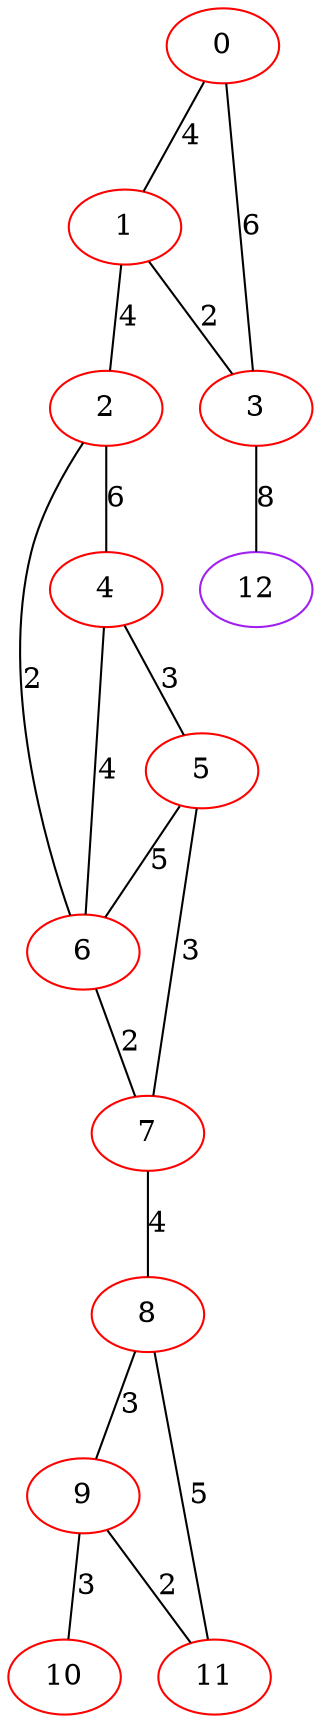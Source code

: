 graph "" {
0 [color=red, weight=1];
1 [color=red, weight=1];
2 [color=red, weight=1];
3 [color=red, weight=1];
4 [color=red, weight=1];
5 [color=red, weight=1];
6 [color=red, weight=1];
7 [color=red, weight=1];
8 [color=red, weight=1];
9 [color=red, weight=1];
10 [color=red, weight=1];
11 [color=red, weight=1];
12 [color=purple, weight=4];
0 -- 1  [key=0, label=4];
0 -- 3  [key=0, label=6];
1 -- 2  [key=0, label=4];
1 -- 3  [key=0, label=2];
2 -- 4  [key=0, label=6];
2 -- 6  [key=0, label=2];
3 -- 12  [key=0, label=8];
4 -- 5  [key=0, label=3];
4 -- 6  [key=0, label=4];
5 -- 6  [key=0, label=5];
5 -- 7  [key=0, label=3];
6 -- 7  [key=0, label=2];
7 -- 8  [key=0, label=4];
8 -- 9  [key=0, label=3];
8 -- 11  [key=0, label=5];
9 -- 10  [key=0, label=3];
9 -- 11  [key=0, label=2];
}
